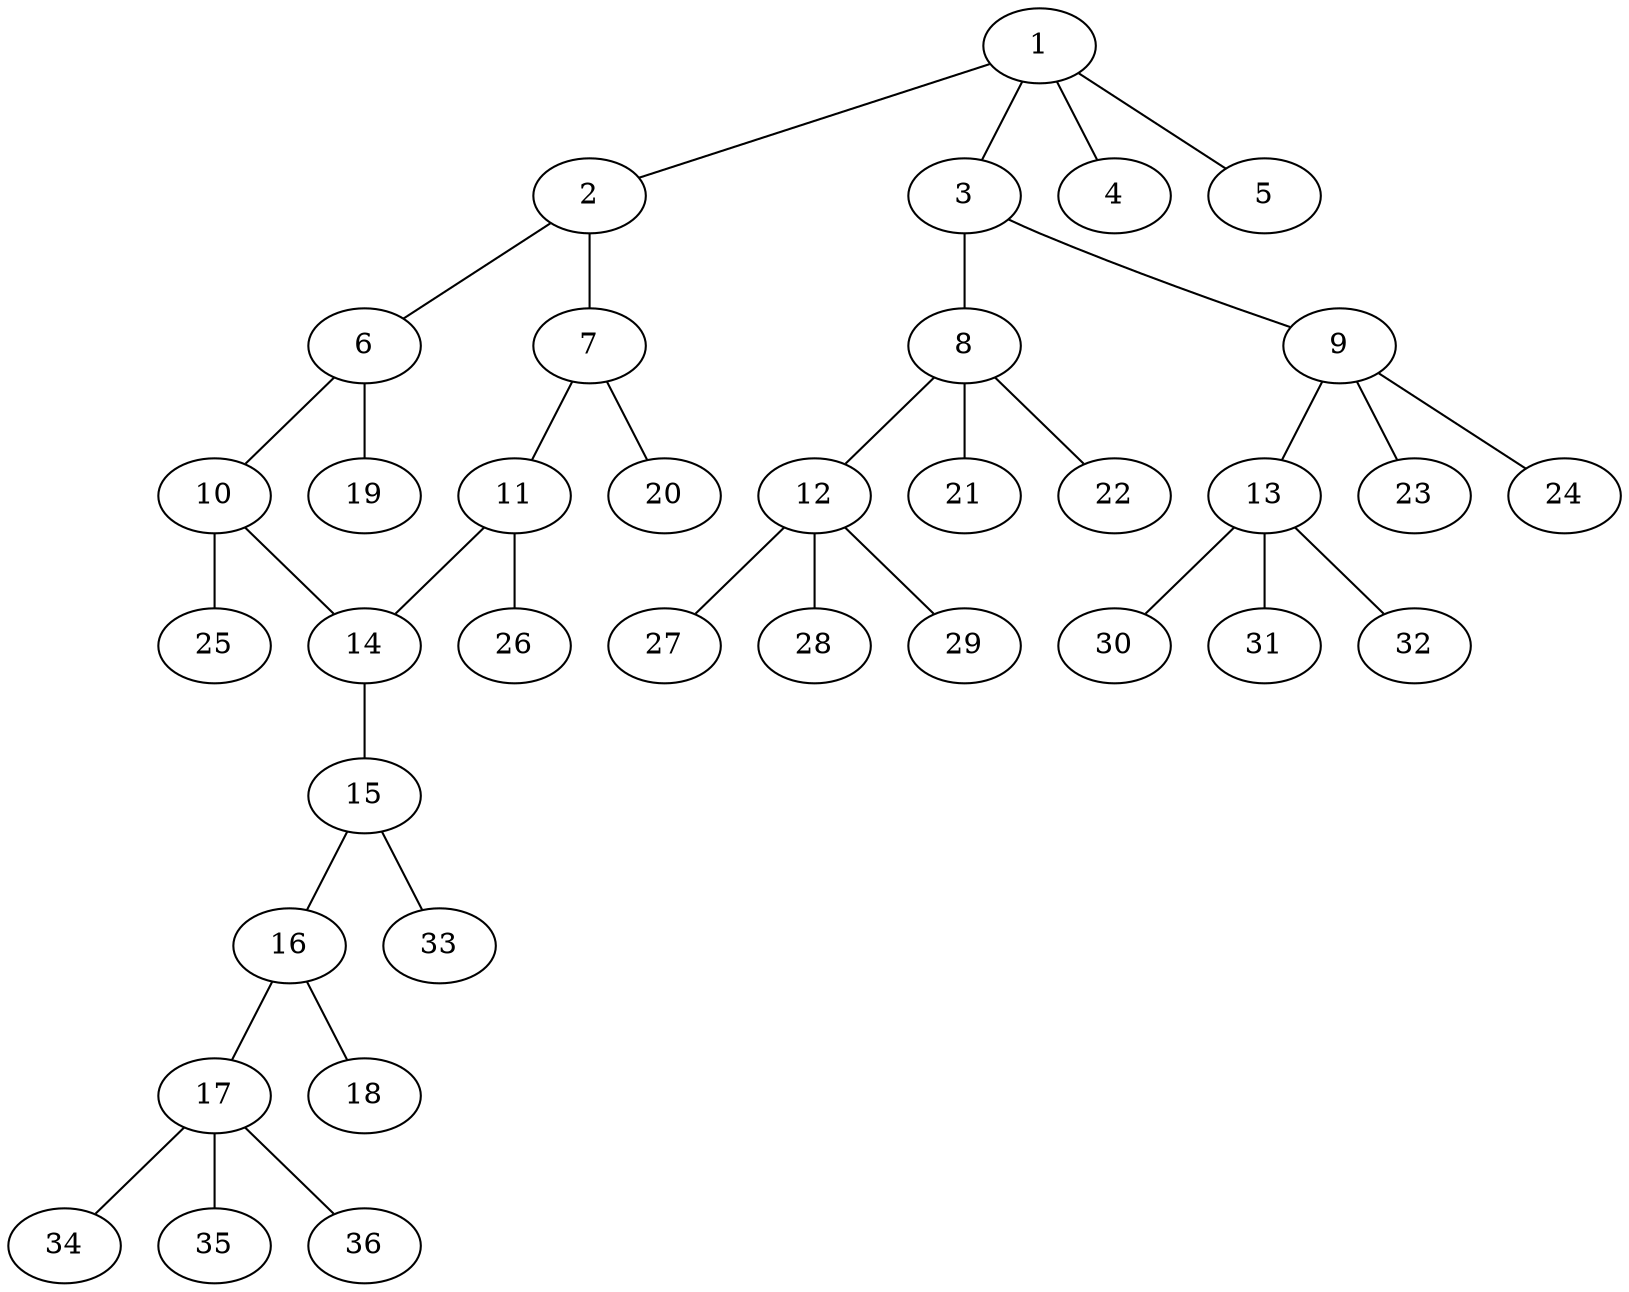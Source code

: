graph molecule_3153 {
	1	 [chem=S];
	2	 [chem=C];
	1 -- 2	 [valence=1];
	3	 [chem=N];
	1 -- 3	 [valence=1];
	4	 [chem=O];
	1 -- 4	 [valence=2];
	5	 [chem=O];
	1 -- 5	 [valence=2];
	6	 [chem=C];
	2 -- 6	 [valence=2];
	7	 [chem=C];
	2 -- 7	 [valence=1];
	8	 [chem=C];
	3 -- 8	 [valence=1];
	9	 [chem=C];
	3 -- 9	 [valence=1];
	10	 [chem=C];
	6 -- 10	 [valence=1];
	19	 [chem=H];
	6 -- 19	 [valence=1];
	11	 [chem=C];
	7 -- 11	 [valence=2];
	20	 [chem=H];
	7 -- 20	 [valence=1];
	12	 [chem=C];
	8 -- 12	 [valence=1];
	21	 [chem=H];
	8 -- 21	 [valence=1];
	22	 [chem=H];
	8 -- 22	 [valence=1];
	13	 [chem=C];
	9 -- 13	 [valence=1];
	23	 [chem=H];
	9 -- 23	 [valence=1];
	24	 [chem=H];
	9 -- 24	 [valence=1];
	14	 [chem=C];
	10 -- 14	 [valence=2];
	25	 [chem=H];
	10 -- 25	 [valence=1];
	11 -- 14	 [valence=1];
	26	 [chem=H];
	11 -- 26	 [valence=1];
	27	 [chem=H];
	12 -- 27	 [valence=1];
	28	 [chem=H];
	12 -- 28	 [valence=1];
	29	 [chem=H];
	12 -- 29	 [valence=1];
	30	 [chem=H];
	13 -- 30	 [valence=1];
	31	 [chem=H];
	13 -- 31	 [valence=1];
	32	 [chem=H];
	13 -- 32	 [valence=1];
	15	 [chem=N];
	14 -- 15	 [valence=1];
	16	 [chem=C];
	15 -- 16	 [valence=1];
	33	 [chem=H];
	15 -- 33	 [valence=1];
	17	 [chem=C];
	16 -- 17	 [valence=1];
	18	 [chem=O];
	16 -- 18	 [valence=2];
	34	 [chem=H];
	17 -- 34	 [valence=1];
	35	 [chem=H];
	17 -- 35	 [valence=1];
	36	 [chem=H];
	17 -- 36	 [valence=1];
}
